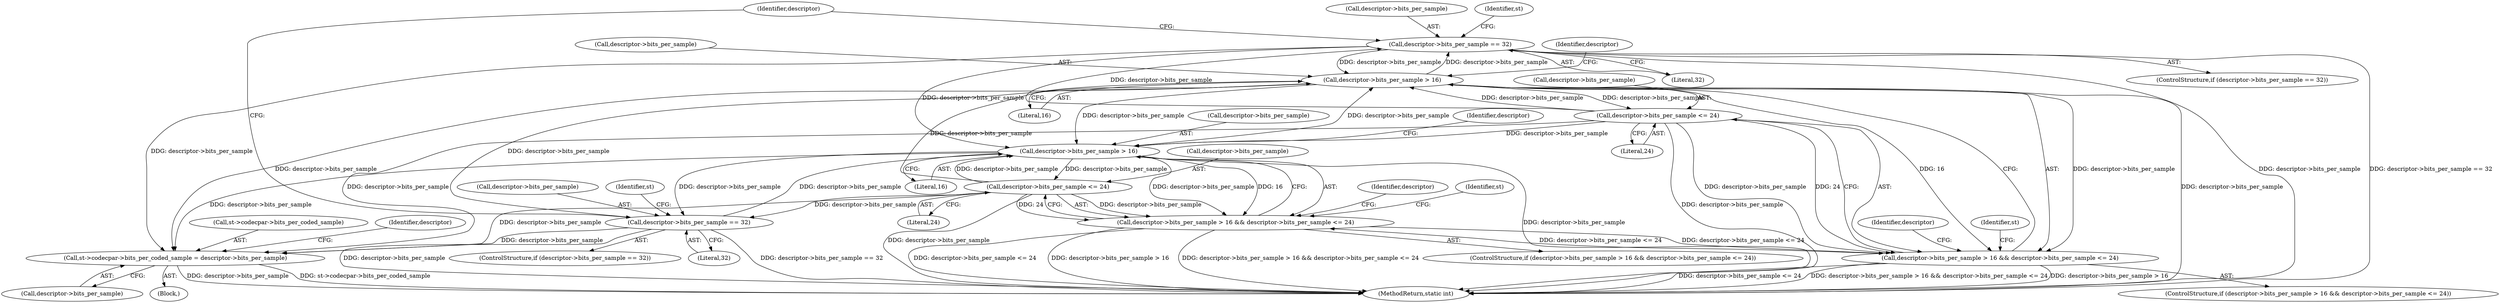 digraph "0_FFmpeg_bab0716c7f4793ec42e05a5aa7e80d82a0dd4e75@pointer" {
"1001803" [label="(Call,descriptor->bits_per_sample == 32)"];
"1001789" [label="(Call,descriptor->bits_per_sample <= 24)"];
"1001784" [label="(Call,descriptor->bits_per_sample > 16)"];
"1001803" [label="(Call,descriptor->bits_per_sample == 32)"];
"1001746" [label="(Call,descriptor->bits_per_sample <= 24)"];
"1001741" [label="(Call,descriptor->bits_per_sample > 16)"];
"1001760" [label="(Call,descriptor->bits_per_sample == 32)"];
"1001635" [label="(Call,st->codecpar->bits_per_coded_sample = descriptor->bits_per_sample)"];
"1001740" [label="(Call,descriptor->bits_per_sample > 16 && descriptor->bits_per_sample <= 24)"];
"1001783" [label="(Call,descriptor->bits_per_sample > 16 && descriptor->bits_per_sample <= 24)"];
"1001641" [label="(Call,descriptor->bits_per_sample)"];
"1001745" [label="(Literal,16)"];
"1001807" [label="(Literal,32)"];
"1001898" [label="(Identifier,descriptor)"];
"1001760" [label="(Call,descriptor->bits_per_sample == 32)"];
"1001746" [label="(Call,descriptor->bits_per_sample <= 24)"];
"1001740" [label="(Call,descriptor->bits_per_sample > 16 && descriptor->bits_per_sample <= 24)"];
"1001759" [label="(ControlStructure,if (descriptor->bits_per_sample == 32))"];
"1001791" [label="(Identifier,descriptor)"];
"1001742" [label="(Call,descriptor->bits_per_sample)"];
"1001747" [label="(Call,descriptor->bits_per_sample)"];
"1001750" [label="(Literal,24)"];
"1001797" [label="(Identifier,st)"];
"1001784" [label="(Call,descriptor->bits_per_sample > 16)"];
"1001804" [label="(Call,descriptor->bits_per_sample)"];
"1001789" [label="(Call,descriptor->bits_per_sample <= 24)"];
"1001761" [label="(Call,descriptor->bits_per_sample)"];
"1001764" [label="(Literal,32)"];
"1001805" [label="(Identifier,descriptor)"];
"1001762" [label="(Identifier,descriptor)"];
"1001635" [label="(Call,st->codecpar->bits_per_coded_sample = descriptor->bits_per_sample)"];
"1001785" [label="(Call,descriptor->bits_per_sample)"];
"1001802" [label="(ControlStructure,if (descriptor->bits_per_sample == 32))"];
"1001793" [label="(Literal,24)"];
"1001788" [label="(Literal,16)"];
"1001989" [label="(MethodReturn,static int)"];
"1001783" [label="(Call,descriptor->bits_per_sample > 16 && descriptor->bits_per_sample <= 24)"];
"1001648" [label="(Identifier,descriptor)"];
"1001811" [label="(Identifier,st)"];
"1001585" [label="(Block,)"];
"1001768" [label="(Identifier,st)"];
"1001754" [label="(Identifier,st)"];
"1001739" [label="(ControlStructure,if (descriptor->bits_per_sample > 16 && descriptor->bits_per_sample <= 24))"];
"1001790" [label="(Call,descriptor->bits_per_sample)"];
"1001741" [label="(Call,descriptor->bits_per_sample > 16)"];
"1001782" [label="(ControlStructure,if (descriptor->bits_per_sample > 16 && descriptor->bits_per_sample <= 24))"];
"1001636" [label="(Call,st->codecpar->bits_per_coded_sample)"];
"1001748" [label="(Identifier,descriptor)"];
"1001803" [label="(Call,descriptor->bits_per_sample == 32)"];
"1001803" -> "1001802"  [label="AST: "];
"1001803" -> "1001807"  [label="CFG: "];
"1001804" -> "1001803"  [label="AST: "];
"1001807" -> "1001803"  [label="AST: "];
"1001811" -> "1001803"  [label="CFG: "];
"1001898" -> "1001803"  [label="CFG: "];
"1001803" -> "1001989"  [label="DDG: descriptor->bits_per_sample"];
"1001803" -> "1001989"  [label="DDG: descriptor->bits_per_sample == 32"];
"1001803" -> "1001635"  [label="DDG: descriptor->bits_per_sample"];
"1001803" -> "1001741"  [label="DDG: descriptor->bits_per_sample"];
"1001803" -> "1001784"  [label="DDG: descriptor->bits_per_sample"];
"1001789" -> "1001803"  [label="DDG: descriptor->bits_per_sample"];
"1001784" -> "1001803"  [label="DDG: descriptor->bits_per_sample"];
"1001789" -> "1001783"  [label="AST: "];
"1001789" -> "1001793"  [label="CFG: "];
"1001790" -> "1001789"  [label="AST: "];
"1001793" -> "1001789"  [label="AST: "];
"1001783" -> "1001789"  [label="CFG: "];
"1001789" -> "1001989"  [label="DDG: descriptor->bits_per_sample"];
"1001789" -> "1001635"  [label="DDG: descriptor->bits_per_sample"];
"1001789" -> "1001741"  [label="DDG: descriptor->bits_per_sample"];
"1001789" -> "1001784"  [label="DDG: descriptor->bits_per_sample"];
"1001789" -> "1001783"  [label="DDG: descriptor->bits_per_sample"];
"1001789" -> "1001783"  [label="DDG: 24"];
"1001784" -> "1001789"  [label="DDG: descriptor->bits_per_sample"];
"1001784" -> "1001783"  [label="AST: "];
"1001784" -> "1001788"  [label="CFG: "];
"1001785" -> "1001784"  [label="AST: "];
"1001788" -> "1001784"  [label="AST: "];
"1001791" -> "1001784"  [label="CFG: "];
"1001783" -> "1001784"  [label="CFG: "];
"1001784" -> "1001989"  [label="DDG: descriptor->bits_per_sample"];
"1001784" -> "1001635"  [label="DDG: descriptor->bits_per_sample"];
"1001784" -> "1001741"  [label="DDG: descriptor->bits_per_sample"];
"1001784" -> "1001783"  [label="DDG: descriptor->bits_per_sample"];
"1001784" -> "1001783"  [label="DDG: 16"];
"1001746" -> "1001784"  [label="DDG: descriptor->bits_per_sample"];
"1001741" -> "1001784"  [label="DDG: descriptor->bits_per_sample"];
"1001760" -> "1001784"  [label="DDG: descriptor->bits_per_sample"];
"1001746" -> "1001740"  [label="AST: "];
"1001746" -> "1001750"  [label="CFG: "];
"1001747" -> "1001746"  [label="AST: "];
"1001750" -> "1001746"  [label="AST: "];
"1001740" -> "1001746"  [label="CFG: "];
"1001746" -> "1001989"  [label="DDG: descriptor->bits_per_sample"];
"1001746" -> "1001635"  [label="DDG: descriptor->bits_per_sample"];
"1001746" -> "1001741"  [label="DDG: descriptor->bits_per_sample"];
"1001746" -> "1001740"  [label="DDG: descriptor->bits_per_sample"];
"1001746" -> "1001740"  [label="DDG: 24"];
"1001741" -> "1001746"  [label="DDG: descriptor->bits_per_sample"];
"1001746" -> "1001760"  [label="DDG: descriptor->bits_per_sample"];
"1001741" -> "1001740"  [label="AST: "];
"1001741" -> "1001745"  [label="CFG: "];
"1001742" -> "1001741"  [label="AST: "];
"1001745" -> "1001741"  [label="AST: "];
"1001748" -> "1001741"  [label="CFG: "];
"1001740" -> "1001741"  [label="CFG: "];
"1001741" -> "1001989"  [label="DDG: descriptor->bits_per_sample"];
"1001741" -> "1001635"  [label="DDG: descriptor->bits_per_sample"];
"1001741" -> "1001740"  [label="DDG: descriptor->bits_per_sample"];
"1001741" -> "1001740"  [label="DDG: 16"];
"1001760" -> "1001741"  [label="DDG: descriptor->bits_per_sample"];
"1001741" -> "1001760"  [label="DDG: descriptor->bits_per_sample"];
"1001760" -> "1001759"  [label="AST: "];
"1001760" -> "1001764"  [label="CFG: "];
"1001761" -> "1001760"  [label="AST: "];
"1001764" -> "1001760"  [label="AST: "];
"1001768" -> "1001760"  [label="CFG: "];
"1001898" -> "1001760"  [label="CFG: "];
"1001760" -> "1001989"  [label="DDG: descriptor->bits_per_sample == 32"];
"1001760" -> "1001989"  [label="DDG: descriptor->bits_per_sample"];
"1001760" -> "1001635"  [label="DDG: descriptor->bits_per_sample"];
"1001635" -> "1001585"  [label="AST: "];
"1001635" -> "1001641"  [label="CFG: "];
"1001636" -> "1001635"  [label="AST: "];
"1001641" -> "1001635"  [label="AST: "];
"1001648" -> "1001635"  [label="CFG: "];
"1001635" -> "1001989"  [label="DDG: st->codecpar->bits_per_coded_sample"];
"1001635" -> "1001989"  [label="DDG: descriptor->bits_per_sample"];
"1001740" -> "1001739"  [label="AST: "];
"1001754" -> "1001740"  [label="CFG: "];
"1001762" -> "1001740"  [label="CFG: "];
"1001740" -> "1001989"  [label="DDG: descriptor->bits_per_sample <= 24"];
"1001740" -> "1001989"  [label="DDG: descriptor->bits_per_sample > 16"];
"1001740" -> "1001989"  [label="DDG: descriptor->bits_per_sample > 16 && descriptor->bits_per_sample <= 24"];
"1001783" -> "1001740"  [label="DDG: descriptor->bits_per_sample <= 24"];
"1001740" -> "1001783"  [label="DDG: descriptor->bits_per_sample <= 24"];
"1001783" -> "1001782"  [label="AST: "];
"1001797" -> "1001783"  [label="CFG: "];
"1001805" -> "1001783"  [label="CFG: "];
"1001783" -> "1001989"  [label="DDG: descriptor->bits_per_sample <= 24"];
"1001783" -> "1001989"  [label="DDG: descriptor->bits_per_sample > 16 && descriptor->bits_per_sample <= 24"];
"1001783" -> "1001989"  [label="DDG: descriptor->bits_per_sample > 16"];
}
